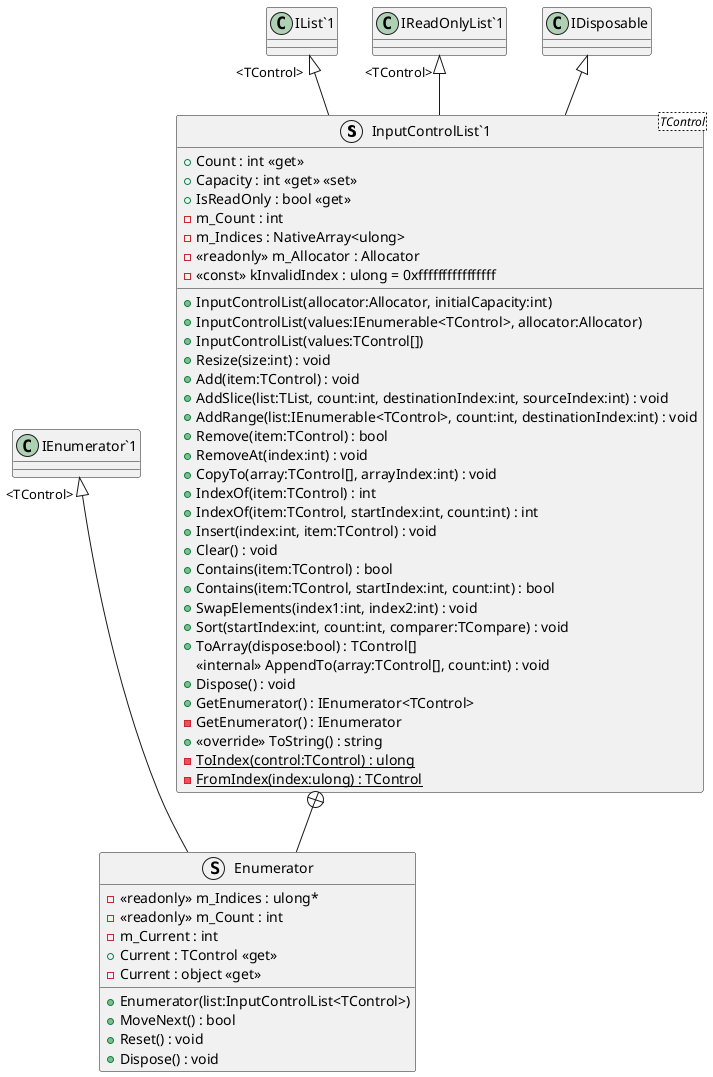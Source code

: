 @startuml
struct "InputControlList`1"<TControl> {
    + Count : int <<get>>
    + Capacity : int <<get>> <<set>>
    + IsReadOnly : bool <<get>>
    + InputControlList(allocator:Allocator, initialCapacity:int)
    + InputControlList(values:IEnumerable<TControl>, allocator:Allocator)
    + InputControlList(values:TControl[])
    + Resize(size:int) : void
    + Add(item:TControl) : void
    + AddSlice(list:TList, count:int, destinationIndex:int, sourceIndex:int) : void
    + AddRange(list:IEnumerable<TControl>, count:int, destinationIndex:int) : void
    + Remove(item:TControl) : bool
    + RemoveAt(index:int) : void
    + CopyTo(array:TControl[], arrayIndex:int) : void
    + IndexOf(item:TControl) : int
    + IndexOf(item:TControl, startIndex:int, count:int) : int
    + Insert(index:int, item:TControl) : void
    + Clear() : void
    + Contains(item:TControl) : bool
    + Contains(item:TControl, startIndex:int, count:int) : bool
    + SwapElements(index1:int, index2:int) : void
    + Sort(startIndex:int, count:int, comparer:TCompare) : void
    + ToArray(dispose:bool) : TControl[]
    <<internal>> AppendTo(array:TControl[], count:int) : void
    + Dispose() : void
    + GetEnumerator() : IEnumerator<TControl>
    - GetEnumerator() : IEnumerator
    + <<override>> ToString() : string
    - m_Count : int
    - m_Indices : NativeArray<ulong>
    - <<readonly>> m_Allocator : Allocator
    - <<const>> kInvalidIndex : ulong = 0xffffffffffffffff
    - {static} ToIndex(control:TControl) : ulong
    - {static} FromIndex(index:ulong) : TControl
}
struct Enumerator {
    - <<readonly>> m_Indices : ulong*
    - <<readonly>> m_Count : int
    - m_Current : int
    + Enumerator(list:InputControlList<TControl>)
    + MoveNext() : bool
    + Reset() : void
    + Current : TControl <<get>>
    - Current : object <<get>>
    + Dispose() : void
}
"IList`1" "<TControl>" <|-- "InputControlList`1"
"IReadOnlyList`1" "<TControl>" <|-- "InputControlList`1"
IDisposable <|-- "InputControlList`1"
"InputControlList`1" +-- Enumerator
"IEnumerator`1" "<TControl>" <|-- Enumerator
@enduml

